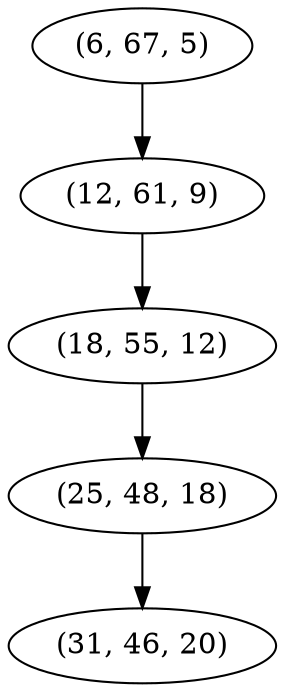 digraph tree {
    "(6, 67, 5)";
    "(12, 61, 9)";
    "(18, 55, 12)";
    "(25, 48, 18)";
    "(31, 46, 20)";
    "(6, 67, 5)" -> "(12, 61, 9)";
    "(12, 61, 9)" -> "(18, 55, 12)";
    "(18, 55, 12)" -> "(25, 48, 18)";
    "(25, 48, 18)" -> "(31, 46, 20)";
}
